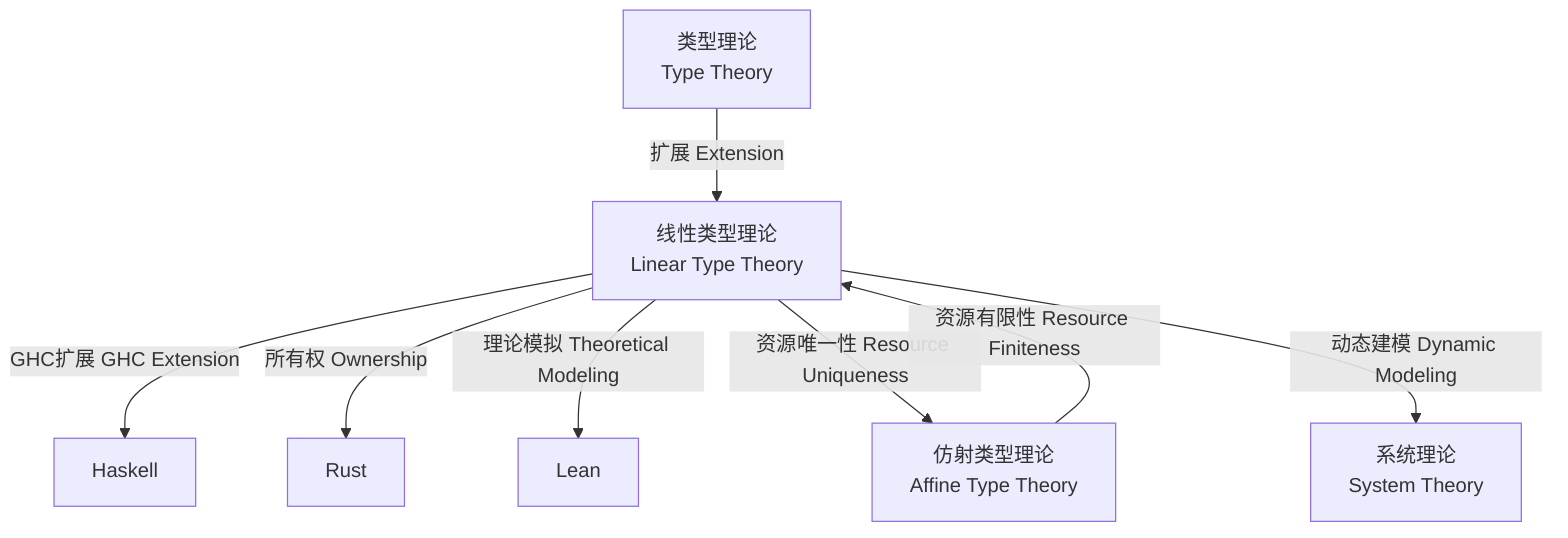 graph TD
  A["线性类型理论\nLinear Type Theory"]
  B["Haskell"]
  C["Rust"]
  D["Lean"]
  E["仿射类型理论\nAffine Type Theory"]
  F["系统理论\nSystem Theory"]
  G["类型理论\nType Theory"]

  A -- "GHC扩展 GHC Extension" --> B
  A -- "所有权 Ownership" --> C
  A -- "理论模拟 Theoretical Modeling" --> D
  A -- "资源唯一性 Resource Uniqueness" --> E
  A -- "动态建模 Dynamic Modeling" --> F
  G -- "扩展 Extension" --> A
  E -- "资源有限性 Resource Finiteness" --> A